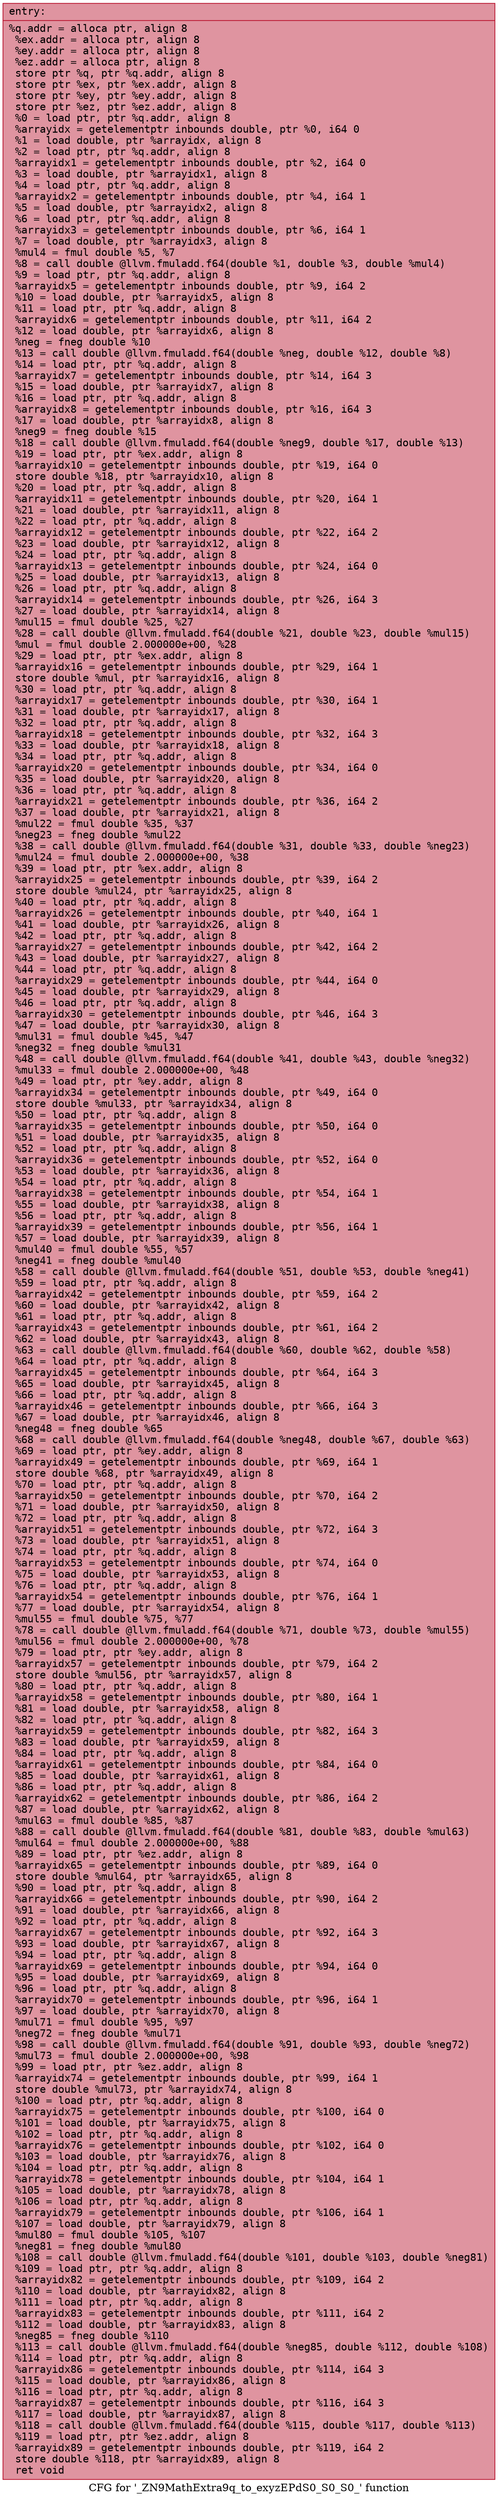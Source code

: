digraph "CFG for '_ZN9MathExtra9q_to_exyzEPdS0_S0_S0_' function" {
	label="CFG for '_ZN9MathExtra9q_to_exyzEPdS0_S0_S0_' function";

	Node0x55837360dc70 [shape=record,color="#b70d28ff", style=filled, fillcolor="#b70d2870" fontname="Courier",label="{entry:\l|  %q.addr = alloca ptr, align 8\l  %ex.addr = alloca ptr, align 8\l  %ey.addr = alloca ptr, align 8\l  %ez.addr = alloca ptr, align 8\l  store ptr %q, ptr %q.addr, align 8\l  store ptr %ex, ptr %ex.addr, align 8\l  store ptr %ey, ptr %ey.addr, align 8\l  store ptr %ez, ptr %ez.addr, align 8\l  %0 = load ptr, ptr %q.addr, align 8\l  %arrayidx = getelementptr inbounds double, ptr %0, i64 0\l  %1 = load double, ptr %arrayidx, align 8\l  %2 = load ptr, ptr %q.addr, align 8\l  %arrayidx1 = getelementptr inbounds double, ptr %2, i64 0\l  %3 = load double, ptr %arrayidx1, align 8\l  %4 = load ptr, ptr %q.addr, align 8\l  %arrayidx2 = getelementptr inbounds double, ptr %4, i64 1\l  %5 = load double, ptr %arrayidx2, align 8\l  %6 = load ptr, ptr %q.addr, align 8\l  %arrayidx3 = getelementptr inbounds double, ptr %6, i64 1\l  %7 = load double, ptr %arrayidx3, align 8\l  %mul4 = fmul double %5, %7\l  %8 = call double @llvm.fmuladd.f64(double %1, double %3, double %mul4)\l  %9 = load ptr, ptr %q.addr, align 8\l  %arrayidx5 = getelementptr inbounds double, ptr %9, i64 2\l  %10 = load double, ptr %arrayidx5, align 8\l  %11 = load ptr, ptr %q.addr, align 8\l  %arrayidx6 = getelementptr inbounds double, ptr %11, i64 2\l  %12 = load double, ptr %arrayidx6, align 8\l  %neg = fneg double %10\l  %13 = call double @llvm.fmuladd.f64(double %neg, double %12, double %8)\l  %14 = load ptr, ptr %q.addr, align 8\l  %arrayidx7 = getelementptr inbounds double, ptr %14, i64 3\l  %15 = load double, ptr %arrayidx7, align 8\l  %16 = load ptr, ptr %q.addr, align 8\l  %arrayidx8 = getelementptr inbounds double, ptr %16, i64 3\l  %17 = load double, ptr %arrayidx8, align 8\l  %neg9 = fneg double %15\l  %18 = call double @llvm.fmuladd.f64(double %neg9, double %17, double %13)\l  %19 = load ptr, ptr %ex.addr, align 8\l  %arrayidx10 = getelementptr inbounds double, ptr %19, i64 0\l  store double %18, ptr %arrayidx10, align 8\l  %20 = load ptr, ptr %q.addr, align 8\l  %arrayidx11 = getelementptr inbounds double, ptr %20, i64 1\l  %21 = load double, ptr %arrayidx11, align 8\l  %22 = load ptr, ptr %q.addr, align 8\l  %arrayidx12 = getelementptr inbounds double, ptr %22, i64 2\l  %23 = load double, ptr %arrayidx12, align 8\l  %24 = load ptr, ptr %q.addr, align 8\l  %arrayidx13 = getelementptr inbounds double, ptr %24, i64 0\l  %25 = load double, ptr %arrayidx13, align 8\l  %26 = load ptr, ptr %q.addr, align 8\l  %arrayidx14 = getelementptr inbounds double, ptr %26, i64 3\l  %27 = load double, ptr %arrayidx14, align 8\l  %mul15 = fmul double %25, %27\l  %28 = call double @llvm.fmuladd.f64(double %21, double %23, double %mul15)\l  %mul = fmul double 2.000000e+00, %28\l  %29 = load ptr, ptr %ex.addr, align 8\l  %arrayidx16 = getelementptr inbounds double, ptr %29, i64 1\l  store double %mul, ptr %arrayidx16, align 8\l  %30 = load ptr, ptr %q.addr, align 8\l  %arrayidx17 = getelementptr inbounds double, ptr %30, i64 1\l  %31 = load double, ptr %arrayidx17, align 8\l  %32 = load ptr, ptr %q.addr, align 8\l  %arrayidx18 = getelementptr inbounds double, ptr %32, i64 3\l  %33 = load double, ptr %arrayidx18, align 8\l  %34 = load ptr, ptr %q.addr, align 8\l  %arrayidx20 = getelementptr inbounds double, ptr %34, i64 0\l  %35 = load double, ptr %arrayidx20, align 8\l  %36 = load ptr, ptr %q.addr, align 8\l  %arrayidx21 = getelementptr inbounds double, ptr %36, i64 2\l  %37 = load double, ptr %arrayidx21, align 8\l  %mul22 = fmul double %35, %37\l  %neg23 = fneg double %mul22\l  %38 = call double @llvm.fmuladd.f64(double %31, double %33, double %neg23)\l  %mul24 = fmul double 2.000000e+00, %38\l  %39 = load ptr, ptr %ex.addr, align 8\l  %arrayidx25 = getelementptr inbounds double, ptr %39, i64 2\l  store double %mul24, ptr %arrayidx25, align 8\l  %40 = load ptr, ptr %q.addr, align 8\l  %arrayidx26 = getelementptr inbounds double, ptr %40, i64 1\l  %41 = load double, ptr %arrayidx26, align 8\l  %42 = load ptr, ptr %q.addr, align 8\l  %arrayidx27 = getelementptr inbounds double, ptr %42, i64 2\l  %43 = load double, ptr %arrayidx27, align 8\l  %44 = load ptr, ptr %q.addr, align 8\l  %arrayidx29 = getelementptr inbounds double, ptr %44, i64 0\l  %45 = load double, ptr %arrayidx29, align 8\l  %46 = load ptr, ptr %q.addr, align 8\l  %arrayidx30 = getelementptr inbounds double, ptr %46, i64 3\l  %47 = load double, ptr %arrayidx30, align 8\l  %mul31 = fmul double %45, %47\l  %neg32 = fneg double %mul31\l  %48 = call double @llvm.fmuladd.f64(double %41, double %43, double %neg32)\l  %mul33 = fmul double 2.000000e+00, %48\l  %49 = load ptr, ptr %ey.addr, align 8\l  %arrayidx34 = getelementptr inbounds double, ptr %49, i64 0\l  store double %mul33, ptr %arrayidx34, align 8\l  %50 = load ptr, ptr %q.addr, align 8\l  %arrayidx35 = getelementptr inbounds double, ptr %50, i64 0\l  %51 = load double, ptr %arrayidx35, align 8\l  %52 = load ptr, ptr %q.addr, align 8\l  %arrayidx36 = getelementptr inbounds double, ptr %52, i64 0\l  %53 = load double, ptr %arrayidx36, align 8\l  %54 = load ptr, ptr %q.addr, align 8\l  %arrayidx38 = getelementptr inbounds double, ptr %54, i64 1\l  %55 = load double, ptr %arrayidx38, align 8\l  %56 = load ptr, ptr %q.addr, align 8\l  %arrayidx39 = getelementptr inbounds double, ptr %56, i64 1\l  %57 = load double, ptr %arrayidx39, align 8\l  %mul40 = fmul double %55, %57\l  %neg41 = fneg double %mul40\l  %58 = call double @llvm.fmuladd.f64(double %51, double %53, double %neg41)\l  %59 = load ptr, ptr %q.addr, align 8\l  %arrayidx42 = getelementptr inbounds double, ptr %59, i64 2\l  %60 = load double, ptr %arrayidx42, align 8\l  %61 = load ptr, ptr %q.addr, align 8\l  %arrayidx43 = getelementptr inbounds double, ptr %61, i64 2\l  %62 = load double, ptr %arrayidx43, align 8\l  %63 = call double @llvm.fmuladd.f64(double %60, double %62, double %58)\l  %64 = load ptr, ptr %q.addr, align 8\l  %arrayidx45 = getelementptr inbounds double, ptr %64, i64 3\l  %65 = load double, ptr %arrayidx45, align 8\l  %66 = load ptr, ptr %q.addr, align 8\l  %arrayidx46 = getelementptr inbounds double, ptr %66, i64 3\l  %67 = load double, ptr %arrayidx46, align 8\l  %neg48 = fneg double %65\l  %68 = call double @llvm.fmuladd.f64(double %neg48, double %67, double %63)\l  %69 = load ptr, ptr %ey.addr, align 8\l  %arrayidx49 = getelementptr inbounds double, ptr %69, i64 1\l  store double %68, ptr %arrayidx49, align 8\l  %70 = load ptr, ptr %q.addr, align 8\l  %arrayidx50 = getelementptr inbounds double, ptr %70, i64 2\l  %71 = load double, ptr %arrayidx50, align 8\l  %72 = load ptr, ptr %q.addr, align 8\l  %arrayidx51 = getelementptr inbounds double, ptr %72, i64 3\l  %73 = load double, ptr %arrayidx51, align 8\l  %74 = load ptr, ptr %q.addr, align 8\l  %arrayidx53 = getelementptr inbounds double, ptr %74, i64 0\l  %75 = load double, ptr %arrayidx53, align 8\l  %76 = load ptr, ptr %q.addr, align 8\l  %arrayidx54 = getelementptr inbounds double, ptr %76, i64 1\l  %77 = load double, ptr %arrayidx54, align 8\l  %mul55 = fmul double %75, %77\l  %78 = call double @llvm.fmuladd.f64(double %71, double %73, double %mul55)\l  %mul56 = fmul double 2.000000e+00, %78\l  %79 = load ptr, ptr %ey.addr, align 8\l  %arrayidx57 = getelementptr inbounds double, ptr %79, i64 2\l  store double %mul56, ptr %arrayidx57, align 8\l  %80 = load ptr, ptr %q.addr, align 8\l  %arrayidx58 = getelementptr inbounds double, ptr %80, i64 1\l  %81 = load double, ptr %arrayidx58, align 8\l  %82 = load ptr, ptr %q.addr, align 8\l  %arrayidx59 = getelementptr inbounds double, ptr %82, i64 3\l  %83 = load double, ptr %arrayidx59, align 8\l  %84 = load ptr, ptr %q.addr, align 8\l  %arrayidx61 = getelementptr inbounds double, ptr %84, i64 0\l  %85 = load double, ptr %arrayidx61, align 8\l  %86 = load ptr, ptr %q.addr, align 8\l  %arrayidx62 = getelementptr inbounds double, ptr %86, i64 2\l  %87 = load double, ptr %arrayidx62, align 8\l  %mul63 = fmul double %85, %87\l  %88 = call double @llvm.fmuladd.f64(double %81, double %83, double %mul63)\l  %mul64 = fmul double 2.000000e+00, %88\l  %89 = load ptr, ptr %ez.addr, align 8\l  %arrayidx65 = getelementptr inbounds double, ptr %89, i64 0\l  store double %mul64, ptr %arrayidx65, align 8\l  %90 = load ptr, ptr %q.addr, align 8\l  %arrayidx66 = getelementptr inbounds double, ptr %90, i64 2\l  %91 = load double, ptr %arrayidx66, align 8\l  %92 = load ptr, ptr %q.addr, align 8\l  %arrayidx67 = getelementptr inbounds double, ptr %92, i64 3\l  %93 = load double, ptr %arrayidx67, align 8\l  %94 = load ptr, ptr %q.addr, align 8\l  %arrayidx69 = getelementptr inbounds double, ptr %94, i64 0\l  %95 = load double, ptr %arrayidx69, align 8\l  %96 = load ptr, ptr %q.addr, align 8\l  %arrayidx70 = getelementptr inbounds double, ptr %96, i64 1\l  %97 = load double, ptr %arrayidx70, align 8\l  %mul71 = fmul double %95, %97\l  %neg72 = fneg double %mul71\l  %98 = call double @llvm.fmuladd.f64(double %91, double %93, double %neg72)\l  %mul73 = fmul double 2.000000e+00, %98\l  %99 = load ptr, ptr %ez.addr, align 8\l  %arrayidx74 = getelementptr inbounds double, ptr %99, i64 1\l  store double %mul73, ptr %arrayidx74, align 8\l  %100 = load ptr, ptr %q.addr, align 8\l  %arrayidx75 = getelementptr inbounds double, ptr %100, i64 0\l  %101 = load double, ptr %arrayidx75, align 8\l  %102 = load ptr, ptr %q.addr, align 8\l  %arrayidx76 = getelementptr inbounds double, ptr %102, i64 0\l  %103 = load double, ptr %arrayidx76, align 8\l  %104 = load ptr, ptr %q.addr, align 8\l  %arrayidx78 = getelementptr inbounds double, ptr %104, i64 1\l  %105 = load double, ptr %arrayidx78, align 8\l  %106 = load ptr, ptr %q.addr, align 8\l  %arrayidx79 = getelementptr inbounds double, ptr %106, i64 1\l  %107 = load double, ptr %arrayidx79, align 8\l  %mul80 = fmul double %105, %107\l  %neg81 = fneg double %mul80\l  %108 = call double @llvm.fmuladd.f64(double %101, double %103, double %neg81)\l  %109 = load ptr, ptr %q.addr, align 8\l  %arrayidx82 = getelementptr inbounds double, ptr %109, i64 2\l  %110 = load double, ptr %arrayidx82, align 8\l  %111 = load ptr, ptr %q.addr, align 8\l  %arrayidx83 = getelementptr inbounds double, ptr %111, i64 2\l  %112 = load double, ptr %arrayidx83, align 8\l  %neg85 = fneg double %110\l  %113 = call double @llvm.fmuladd.f64(double %neg85, double %112, double %108)\l  %114 = load ptr, ptr %q.addr, align 8\l  %arrayidx86 = getelementptr inbounds double, ptr %114, i64 3\l  %115 = load double, ptr %arrayidx86, align 8\l  %116 = load ptr, ptr %q.addr, align 8\l  %arrayidx87 = getelementptr inbounds double, ptr %116, i64 3\l  %117 = load double, ptr %arrayidx87, align 8\l  %118 = call double @llvm.fmuladd.f64(double %115, double %117, double %113)\l  %119 = load ptr, ptr %ez.addr, align 8\l  %arrayidx89 = getelementptr inbounds double, ptr %119, i64 2\l  store double %118, ptr %arrayidx89, align 8\l  ret void\l}"];
}
